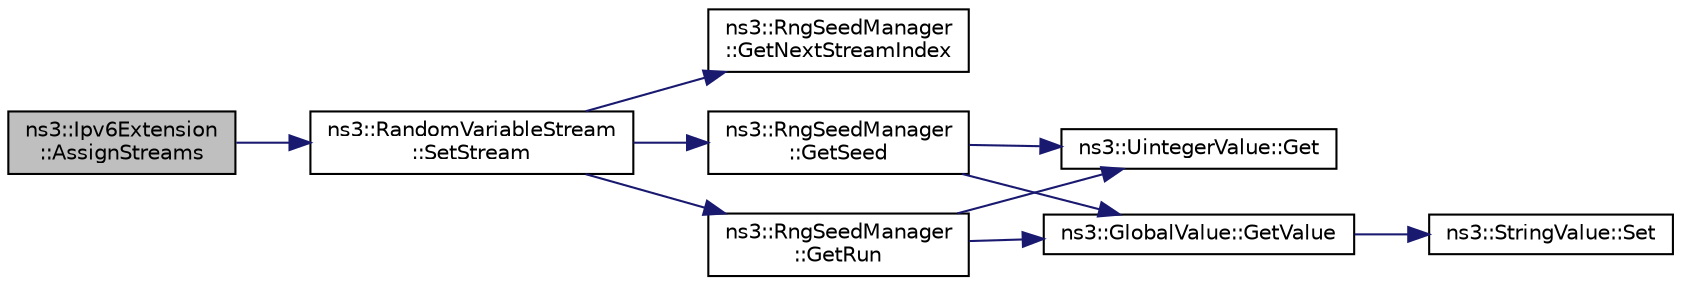 digraph "ns3::Ipv6Extension::AssignStreams"
{
 // LATEX_PDF_SIZE
  edge [fontname="Helvetica",fontsize="10",labelfontname="Helvetica",labelfontsize="10"];
  node [fontname="Helvetica",fontsize="10",shape=record];
  rankdir="LR";
  Node1 [label="ns3::Ipv6Extension\l::AssignStreams",height=0.2,width=0.4,color="black", fillcolor="grey75", style="filled", fontcolor="black",tooltip="Assign a fixed random variable stream number to the random variables used by this model."];
  Node1 -> Node2 [color="midnightblue",fontsize="10",style="solid",fontname="Helvetica"];
  Node2 [label="ns3::RandomVariableStream\l::SetStream",height=0.2,width=0.4,color="black", fillcolor="white", style="filled",URL="$classns3_1_1_random_variable_stream.html#add11aaf975607746b7e271d300659a94",tooltip="Specifies the stream number for the RngStream."];
  Node2 -> Node3 [color="midnightblue",fontsize="10",style="solid",fontname="Helvetica"];
  Node3 [label="ns3::RngSeedManager\l::GetNextStreamIndex",height=0.2,width=0.4,color="black", fillcolor="white", style="filled",URL="$classns3_1_1_rng_seed_manager.html#ac109366285260eb4c1e124862d2fd4ad",tooltip="Get the next automatically assigned stream index."];
  Node2 -> Node4 [color="midnightblue",fontsize="10",style="solid",fontname="Helvetica"];
  Node4 [label="ns3::RngSeedManager\l::GetRun",height=0.2,width=0.4,color="black", fillcolor="white", style="filled",URL="$classns3_1_1_rng_seed_manager.html#afaf1b845d2523df05ca341a930de24b3",tooltip="Get the current run number."];
  Node4 -> Node5 [color="midnightblue",fontsize="10",style="solid",fontname="Helvetica"];
  Node5 [label="ns3::UintegerValue::Get",height=0.2,width=0.4,color="black", fillcolor="white", style="filled",URL="$classns3_1_1_uinteger_value.html#a82f7ad2ff90cfebf9f6292bb6ace0a05",tooltip=" "];
  Node4 -> Node6 [color="midnightblue",fontsize="10",style="solid",fontname="Helvetica"];
  Node6 [label="ns3::GlobalValue::GetValue",height=0.2,width=0.4,color="black", fillcolor="white", style="filled",URL="$classns3_1_1_global_value.html#a48a99242193fb69609a17332733e8600",tooltip="Get the value."];
  Node6 -> Node7 [color="midnightblue",fontsize="10",style="solid",fontname="Helvetica"];
  Node7 [label="ns3::StringValue::Set",height=0.2,width=0.4,color="black", fillcolor="white", style="filled",URL="$classns3_1_1_string_value.html#a17693012c6f2c52875e0d631fbf40155",tooltip="Set the value."];
  Node2 -> Node8 [color="midnightblue",fontsize="10",style="solid",fontname="Helvetica"];
  Node8 [label="ns3::RngSeedManager\l::GetSeed",height=0.2,width=0.4,color="black", fillcolor="white", style="filled",URL="$classns3_1_1_rng_seed_manager.html#a09f2d185f02aac599cd5a244c4b73ba5",tooltip="Get the current seed value which will be used by all subsequently instantiated RandomVariableStream o..."];
  Node8 -> Node5 [color="midnightblue",fontsize="10",style="solid",fontname="Helvetica"];
  Node8 -> Node6 [color="midnightblue",fontsize="10",style="solid",fontname="Helvetica"];
}
